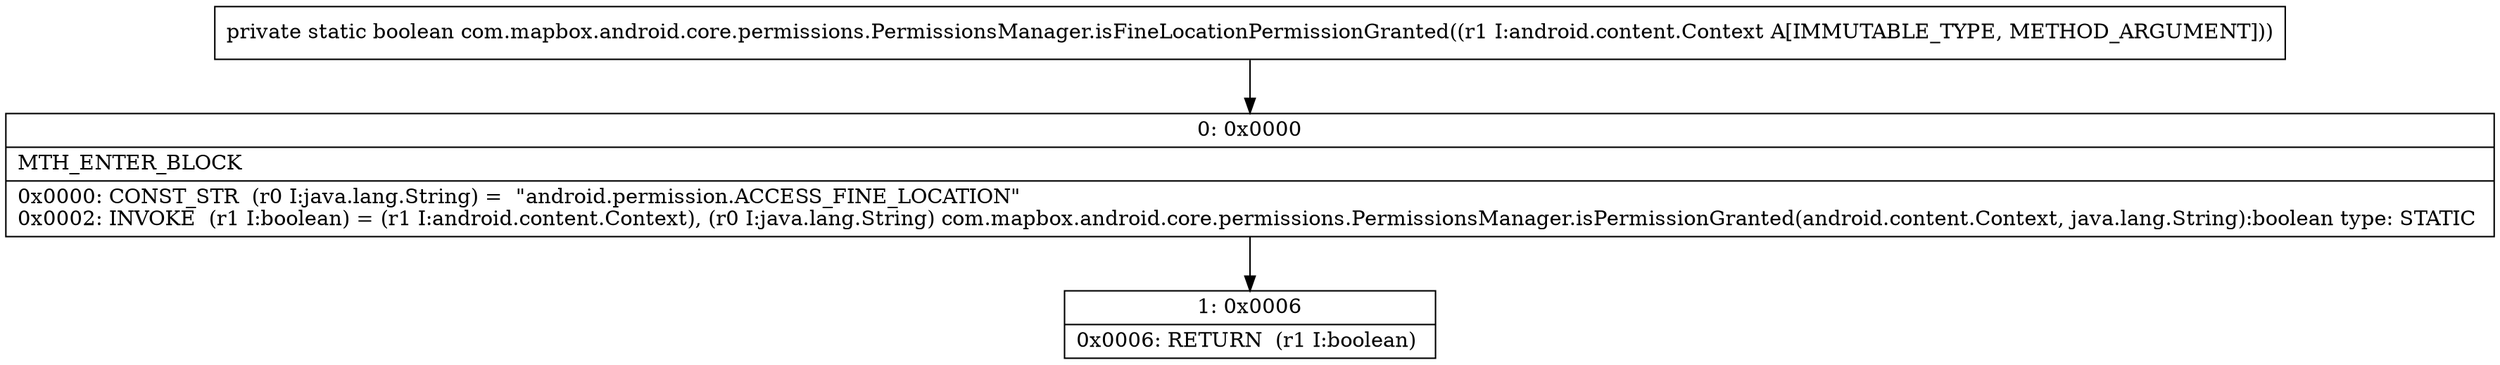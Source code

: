 digraph "CFG forcom.mapbox.android.core.permissions.PermissionsManager.isFineLocationPermissionGranted(Landroid\/content\/Context;)Z" {
Node_0 [shape=record,label="{0\:\ 0x0000|MTH_ENTER_BLOCK\l|0x0000: CONST_STR  (r0 I:java.lang.String) =  \"android.permission.ACCESS_FINE_LOCATION\" \l0x0002: INVOKE  (r1 I:boolean) = (r1 I:android.content.Context), (r0 I:java.lang.String) com.mapbox.android.core.permissions.PermissionsManager.isPermissionGranted(android.content.Context, java.lang.String):boolean type: STATIC \l}"];
Node_1 [shape=record,label="{1\:\ 0x0006|0x0006: RETURN  (r1 I:boolean) \l}"];
MethodNode[shape=record,label="{private static boolean com.mapbox.android.core.permissions.PermissionsManager.isFineLocationPermissionGranted((r1 I:android.content.Context A[IMMUTABLE_TYPE, METHOD_ARGUMENT])) }"];
MethodNode -> Node_0;
Node_0 -> Node_1;
}

